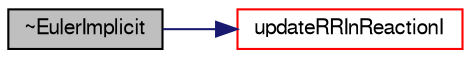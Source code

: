 digraph "~EulerImplicit"
{
  bgcolor="transparent";
  edge [fontname="FreeSans",fontsize="10",labelfontname="FreeSans",labelfontsize="10"];
  node [fontname="FreeSans",fontsize="10",shape=record];
  rankdir="LR";
  Node2 [label="~EulerImplicit",height=0.2,width=0.4,color="black", fillcolor="grey75", style="filled", fontcolor="black"];
  Node2 -> Node3 [color="midnightblue",fontsize="10",style="solid",fontname="FreeSans"];
  Node3 [label="updateRRInReactionI",height=0.2,width=0.4,color="red",URL="$a29810.html#a3c2998f452b2564a5c724b604fe09320"];
}
